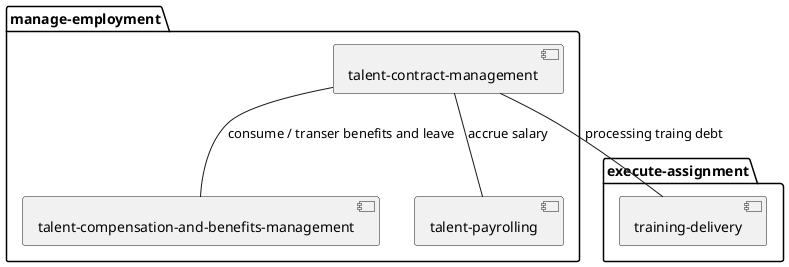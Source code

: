 @startuml

package "execute-assignment" as Q {
    [training-delivery] as TD
}

package "manage-employment" as ME {
    [talent-contract-management] AS TCM
    
    [talent-compensation-and-benefits-management] AS TCBM
    [talent-payrolling] AS TP
  
    TCM -- TCBM : consume / transer benefits and leave
    TCM -- TP : accrue salary
    TCM -- TD : processing traing debt
}

@enduml